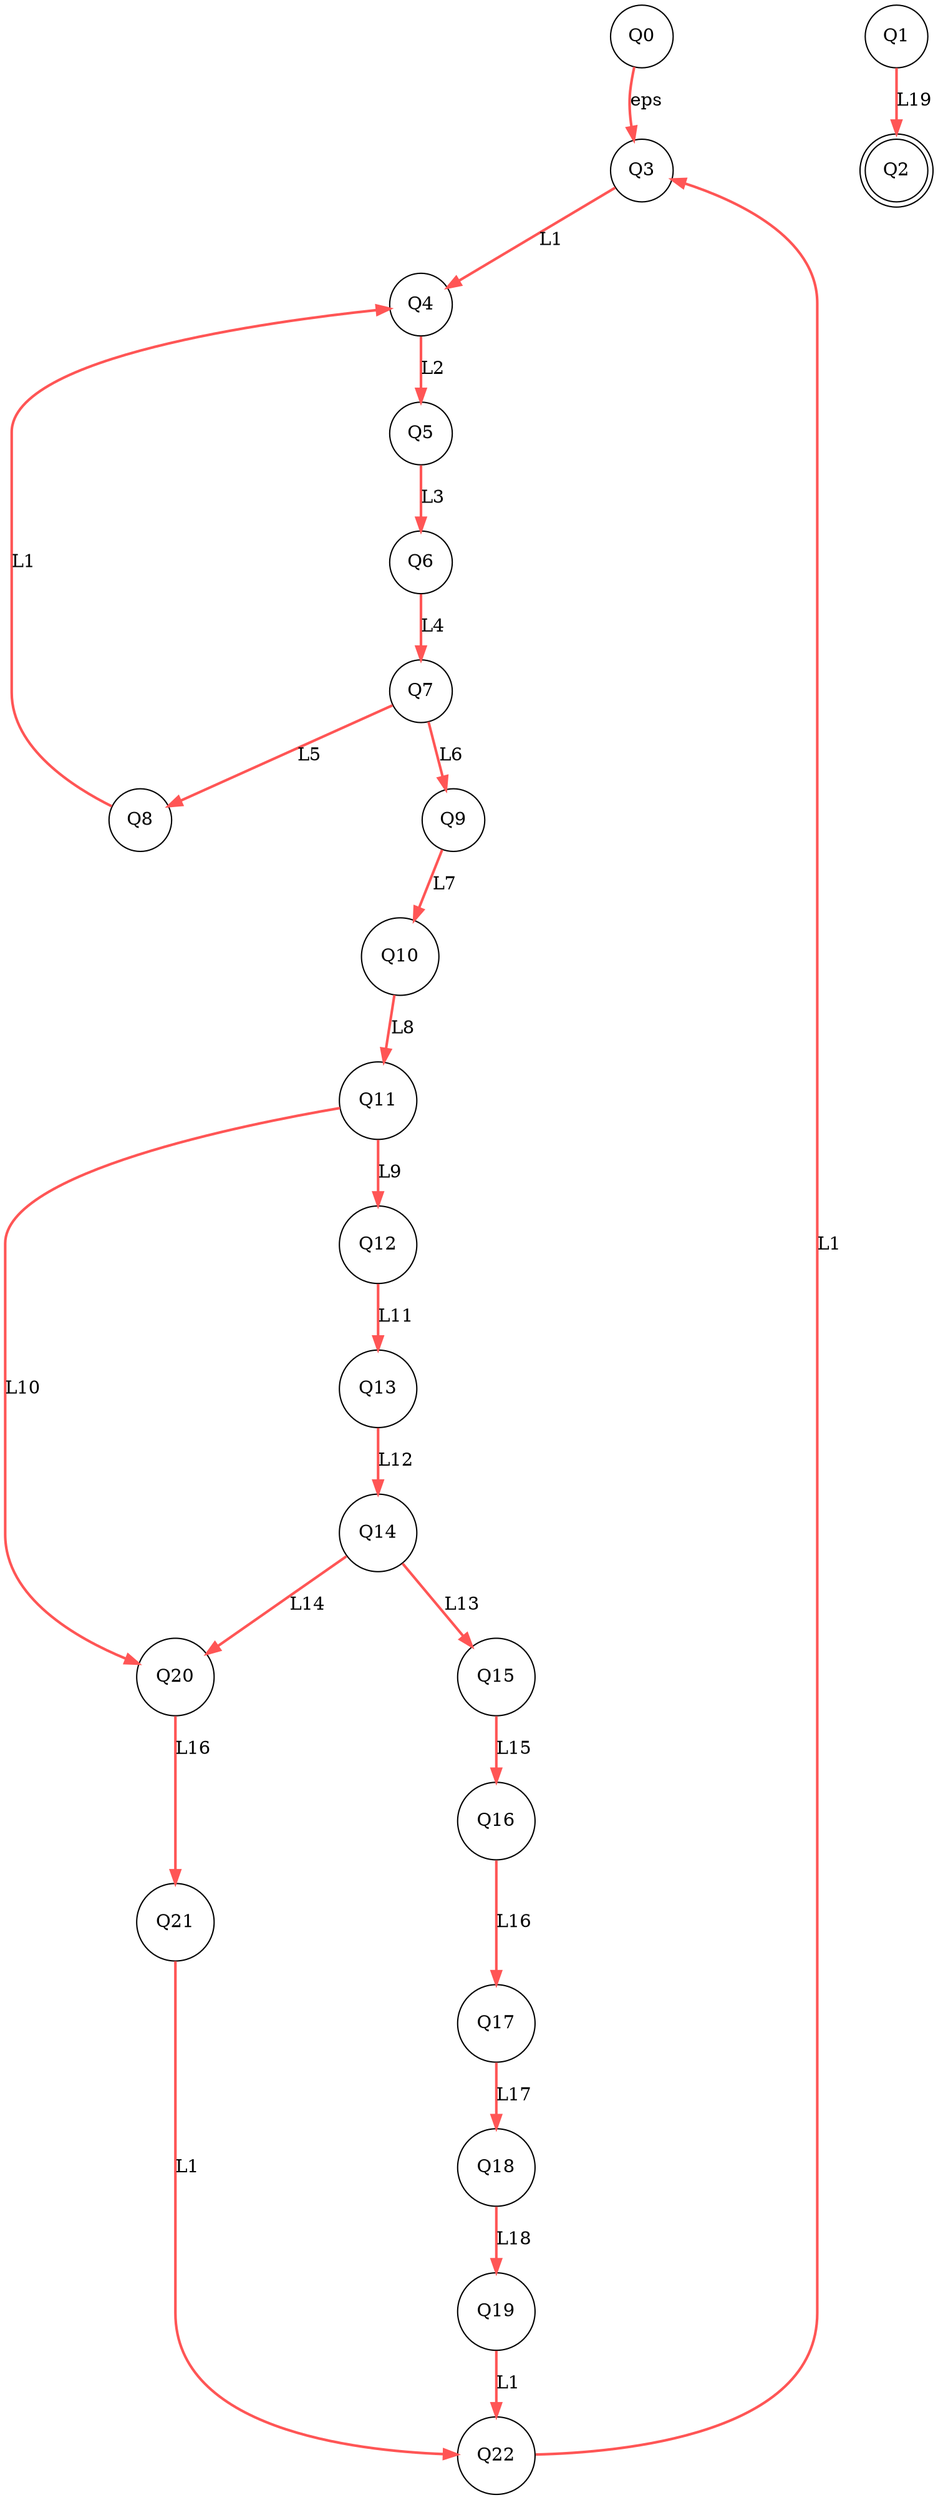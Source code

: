 digraph G {
  nodesep = 2.0;
  edge [color="#ff5555"];
  Q0 -> Q3 [style=bold,label="eps"];
  Q1 -> Q2 [style=bold,label="L19"];
  Q3 -> Q4 [style=bold,label="L1"];
  Q4 -> Q5 [style=bold,label="L2"];
  Q5 -> Q6 [style=bold,label="L3"];
  Q6 -> Q7 [style=bold,label="L4"];
  Q7 -> Q8 [style=bold,label="L5"];
  Q7 -> Q9 [style=bold,label="L6"];
  Q8 -> Q4 [style=bold,label="L1"];
  Q9 -> Q10 [style=bold,label="L7"];
  Q10 -> Q11 [style=bold,label="L8"];
  Q11 -> Q12 [style=bold,label="L9"];
  Q11 -> Q20 [style=bold,label="L10"];
  Q12 -> Q13 [style=bold,label="L11"];
  Q13 -> Q14 [style=bold,label="L12"];
  Q14 -> Q15 [style=bold,label="L13"];
  Q14 -> Q20 [style=bold,label="L14"];
  Q15 -> Q16 [style=bold,label="L15"];
  Q16 -> Q17 [style=bold,label="L16"];
  Q17 -> Q18 [style=bold,label="L17"];
  Q18 -> Q19 [style=bold,label="L18"];
  Q19 -> Q22 [style=bold,label="L1"];
  Q20 -> Q21 [style=bold,label="L16"];
  Q21 -> Q22 [style=bold,label="L1"];
  Q22 -> Q3 [style=bold,label="L1"];
  Q0 [shape=circle];
  Q1 [shape=circle];
  Q2 [shape=circle,peripheries=2];
  Q3 [shape=circle];
  Q4 [shape=circle];
  Q5 [shape=circle];
  Q6 [shape=circle];
  Q7 [shape=circle];
  Q8 [shape=circle];
  Q9 [shape=circle];
  Q10 [shape=circle];
  Q11 [shape=circle];
  Q12 [shape=circle];
  Q13 [shape=circle];
  Q14 [shape=circle];
  Q15 [shape=circle];
  Q16 [shape=circle];
  Q17 [shape=circle];
  Q18 [shape=circle];
  Q19 [shape=circle];
  Q20 [shape=circle];
  Q21 [shape=circle];
  Q22 [shape=circle];
}
